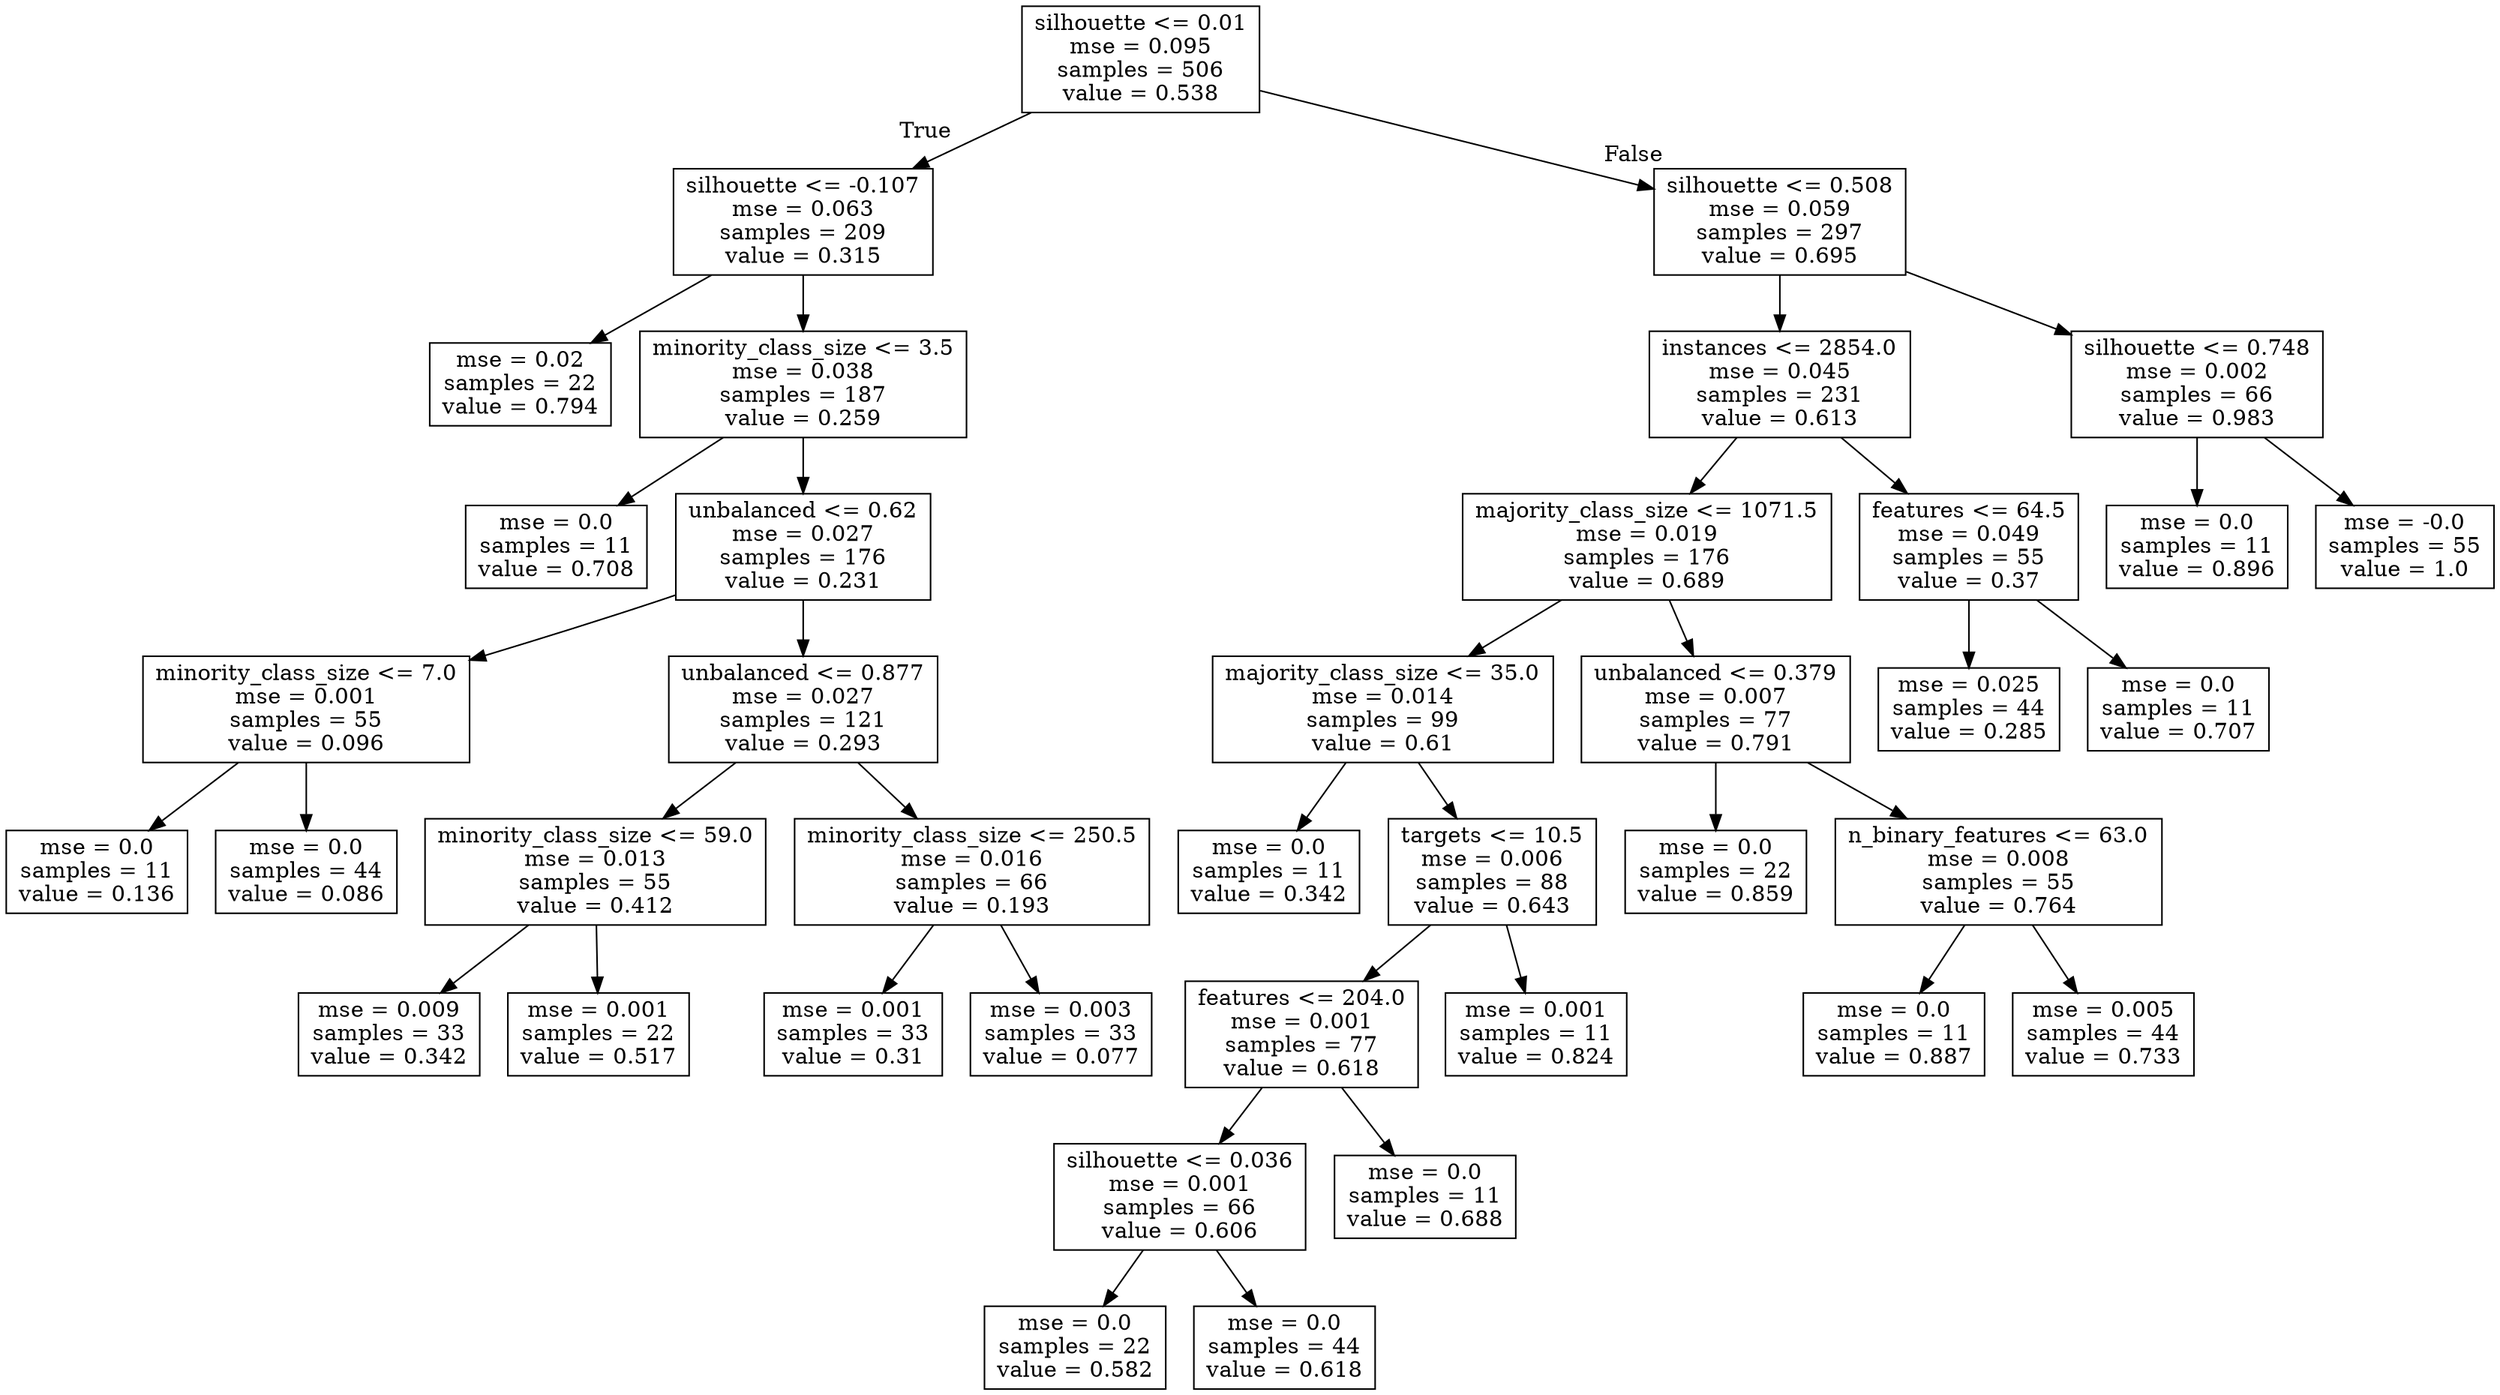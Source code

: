 digraph Tree {
node [shape=box] ;
0 [label="silhouette <= 0.01\nmse = 0.095\nsamples = 506\nvalue = 0.538"] ;
1 [label="silhouette <= -0.107\nmse = 0.063\nsamples = 209\nvalue = 0.315"] ;
0 -> 1 [labeldistance=2.5, labelangle=45, headlabel="True"] ;
2 [label="mse = 0.02\nsamples = 22\nvalue = 0.794"] ;
1 -> 2 ;
3 [label="minority_class_size <= 3.5\nmse = 0.038\nsamples = 187\nvalue = 0.259"] ;
1 -> 3 ;
4 [label="mse = 0.0\nsamples = 11\nvalue = 0.708"] ;
3 -> 4 ;
5 [label="unbalanced <= 0.62\nmse = 0.027\nsamples = 176\nvalue = 0.231"] ;
3 -> 5 ;
6 [label="minority_class_size <= 7.0\nmse = 0.001\nsamples = 55\nvalue = 0.096"] ;
5 -> 6 ;
7 [label="mse = 0.0\nsamples = 11\nvalue = 0.136"] ;
6 -> 7 ;
8 [label="mse = 0.0\nsamples = 44\nvalue = 0.086"] ;
6 -> 8 ;
9 [label="unbalanced <= 0.877\nmse = 0.027\nsamples = 121\nvalue = 0.293"] ;
5 -> 9 ;
10 [label="minority_class_size <= 59.0\nmse = 0.013\nsamples = 55\nvalue = 0.412"] ;
9 -> 10 ;
11 [label="mse = 0.009\nsamples = 33\nvalue = 0.342"] ;
10 -> 11 ;
12 [label="mse = 0.001\nsamples = 22\nvalue = 0.517"] ;
10 -> 12 ;
13 [label="minority_class_size <= 250.5\nmse = 0.016\nsamples = 66\nvalue = 0.193"] ;
9 -> 13 ;
14 [label="mse = 0.001\nsamples = 33\nvalue = 0.31"] ;
13 -> 14 ;
15 [label="mse = 0.003\nsamples = 33\nvalue = 0.077"] ;
13 -> 15 ;
16 [label="silhouette <= 0.508\nmse = 0.059\nsamples = 297\nvalue = 0.695"] ;
0 -> 16 [labeldistance=2.5, labelangle=-45, headlabel="False"] ;
17 [label="instances <= 2854.0\nmse = 0.045\nsamples = 231\nvalue = 0.613"] ;
16 -> 17 ;
18 [label="majority_class_size <= 1071.5\nmse = 0.019\nsamples = 176\nvalue = 0.689"] ;
17 -> 18 ;
19 [label="majority_class_size <= 35.0\nmse = 0.014\nsamples = 99\nvalue = 0.61"] ;
18 -> 19 ;
20 [label="mse = 0.0\nsamples = 11\nvalue = 0.342"] ;
19 -> 20 ;
21 [label="targets <= 10.5\nmse = 0.006\nsamples = 88\nvalue = 0.643"] ;
19 -> 21 ;
22 [label="features <= 204.0\nmse = 0.001\nsamples = 77\nvalue = 0.618"] ;
21 -> 22 ;
23 [label="silhouette <= 0.036\nmse = 0.001\nsamples = 66\nvalue = 0.606"] ;
22 -> 23 ;
24 [label="mse = 0.0\nsamples = 22\nvalue = 0.582"] ;
23 -> 24 ;
25 [label="mse = 0.0\nsamples = 44\nvalue = 0.618"] ;
23 -> 25 ;
26 [label="mse = 0.0\nsamples = 11\nvalue = 0.688"] ;
22 -> 26 ;
27 [label="mse = 0.001\nsamples = 11\nvalue = 0.824"] ;
21 -> 27 ;
28 [label="unbalanced <= 0.379\nmse = 0.007\nsamples = 77\nvalue = 0.791"] ;
18 -> 28 ;
29 [label="mse = 0.0\nsamples = 22\nvalue = 0.859"] ;
28 -> 29 ;
30 [label="n_binary_features <= 63.0\nmse = 0.008\nsamples = 55\nvalue = 0.764"] ;
28 -> 30 ;
31 [label="mse = 0.0\nsamples = 11\nvalue = 0.887"] ;
30 -> 31 ;
32 [label="mse = 0.005\nsamples = 44\nvalue = 0.733"] ;
30 -> 32 ;
33 [label="features <= 64.5\nmse = 0.049\nsamples = 55\nvalue = 0.37"] ;
17 -> 33 ;
34 [label="mse = 0.025\nsamples = 44\nvalue = 0.285"] ;
33 -> 34 ;
35 [label="mse = 0.0\nsamples = 11\nvalue = 0.707"] ;
33 -> 35 ;
36 [label="silhouette <= 0.748\nmse = 0.002\nsamples = 66\nvalue = 0.983"] ;
16 -> 36 ;
37 [label="mse = 0.0\nsamples = 11\nvalue = 0.896"] ;
36 -> 37 ;
38 [label="mse = -0.0\nsamples = 55\nvalue = 1.0"] ;
36 -> 38 ;
}